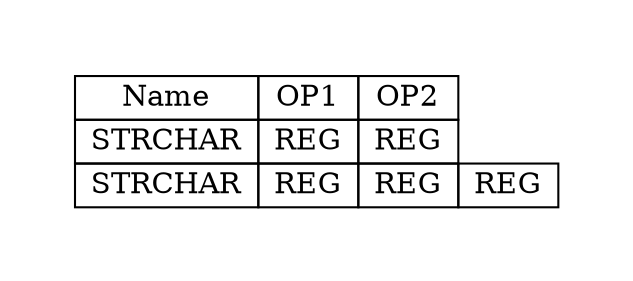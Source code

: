 digraph{
graph [pad="0.5", nodesep="0.5", ranksep="2" ]
node [shape=plain]
Foo [label=<
<table border="0" cellborder="1" cellspacing="0">
<tr><td> Name </td> <td> OP1 </td><td> OP2 </td> </tr>
<tr><td> STRCHAR </td><td> REG </td><td> REG </td> </tr>
<tr><td> STRCHAR </td><td> REG </td><td> REG </td><td> REG </td> </tr>
</table>>];
}
